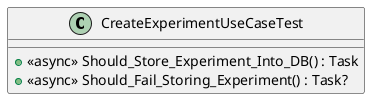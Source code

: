 @startuml
class CreateExperimentUseCaseTest {
    + <<async>> Should_Store_Experiment_Into_DB() : Task
    + <<async>> Should_Fail_Storing_Experiment() : Task?
}
@enduml
